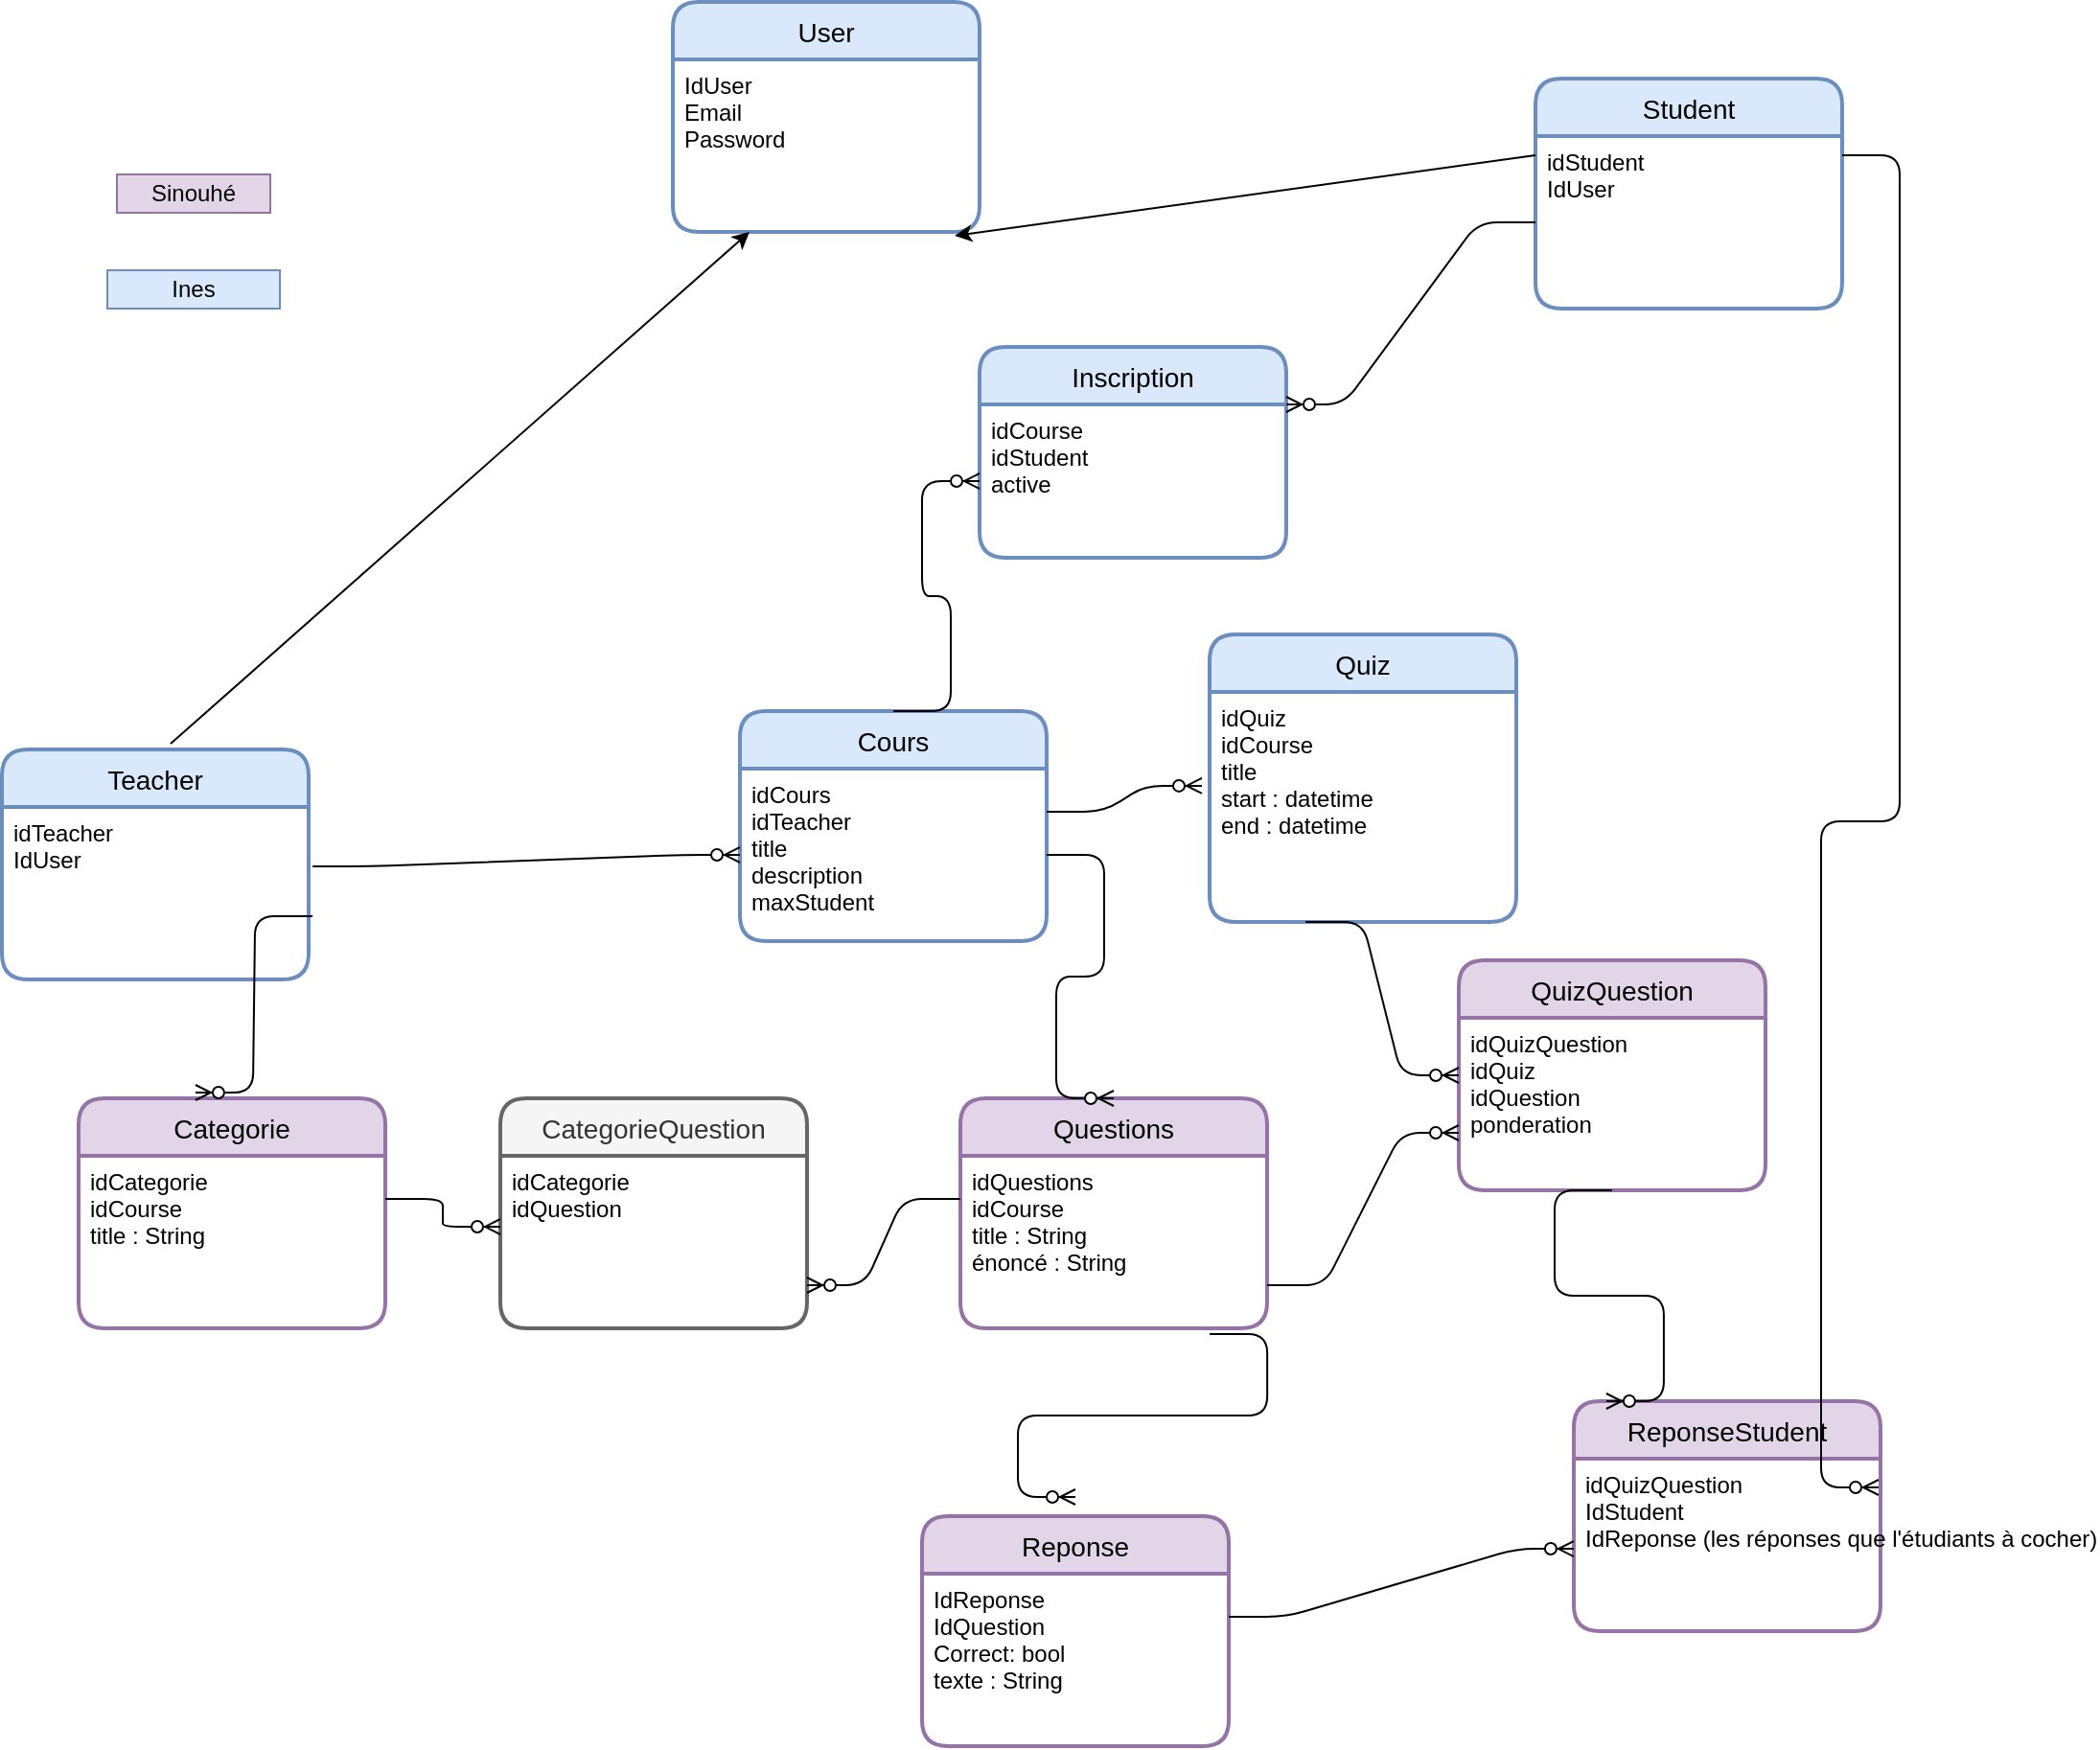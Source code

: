 <mxfile version="14.5.3" type="device"><diagram id="R2lEEEUBdFMjLlhIrx00" name="Page-1"><mxGraphModel dx="1422" dy="1805" grid="1" gridSize="10" guides="1" tooltips="1" connect="1" arrows="1" fold="1" page="1" pageScale="1" pageWidth="850" pageHeight="1100" math="0" shadow="0" extFonts="Permanent Marker^https://fonts.googleapis.com/css?family=Permanent+Marker"><root><mxCell id="0"/><mxCell id="1" parent="0"/><mxCell id="d2dYAKe7NNeKTJfBTGSk-1" value="Teacher" style="swimlane;childLayout=stackLayout;horizontal=1;startSize=30;horizontalStack=0;rounded=1;fontSize=14;fontStyle=0;strokeWidth=2;resizeParent=0;resizeLast=1;shadow=0;dashed=0;align=center;fillColor=#dae8fc;strokeColor=#6c8ebf;" parent="1" vertex="1"><mxGeometry x="40" y="380" width="160" height="120" as="geometry"/></mxCell><mxCell id="d2dYAKe7NNeKTJfBTGSk-2" value="idTeacher&#10;IdUser" style="align=left;strokeColor=none;fillColor=none;spacingLeft=4;fontSize=12;verticalAlign=top;resizable=0;rotatable=0;part=1;" parent="d2dYAKe7NNeKTJfBTGSk-1" vertex="1"><mxGeometry y="30" width="160" height="90" as="geometry"/></mxCell><mxCell id="d2dYAKe7NNeKTJfBTGSk-4" value="Student" style="swimlane;childLayout=stackLayout;horizontal=1;startSize=30;horizontalStack=0;rounded=1;fontSize=14;fontStyle=0;strokeWidth=2;resizeParent=0;resizeLast=1;shadow=0;dashed=0;align=center;fillColor=#dae8fc;strokeColor=#6c8ebf;" parent="1" vertex="1"><mxGeometry x="840" y="30" width="160" height="120" as="geometry"/></mxCell><mxCell id="d2dYAKe7NNeKTJfBTGSk-5" value="idStudent&#10;IdUser" style="align=left;strokeColor=none;fillColor=none;spacingLeft=4;fontSize=12;verticalAlign=top;resizable=0;rotatable=0;part=1;" parent="d2dYAKe7NNeKTJfBTGSk-4" vertex="1"><mxGeometry y="30" width="160" height="90" as="geometry"/></mxCell><mxCell id="d2dYAKe7NNeKTJfBTGSk-6" value="Cours" style="swimlane;childLayout=stackLayout;horizontal=1;startSize=30;horizontalStack=0;rounded=1;fontSize=14;fontStyle=0;strokeWidth=2;resizeParent=0;resizeLast=1;shadow=0;dashed=0;align=center;fillColor=#dae8fc;strokeColor=#6c8ebf;" parent="1" vertex="1"><mxGeometry x="425" y="360" width="160" height="120" as="geometry"/></mxCell><mxCell id="d2dYAKe7NNeKTJfBTGSk-7" value="idCours&#10;idTeacher&#10;title&#10;description&#10;maxStudent" style="align=left;strokeColor=none;fillColor=none;spacingLeft=4;fontSize=12;verticalAlign=top;resizable=0;rotatable=0;part=1;" parent="d2dYAKe7NNeKTJfBTGSk-6" vertex="1"><mxGeometry y="30" width="160" height="90" as="geometry"/></mxCell><mxCell id="d2dYAKe7NNeKTJfBTGSk-8" value="Inscription" style="swimlane;childLayout=stackLayout;horizontal=1;startSize=30;horizontalStack=0;rounded=1;fontSize=14;fontStyle=0;strokeWidth=2;resizeParent=0;resizeLast=1;shadow=0;dashed=0;align=center;fillColor=#dae8fc;strokeColor=#6c8ebf;" parent="1" vertex="1"><mxGeometry x="550" y="170" width="160" height="110" as="geometry"/></mxCell><mxCell id="d2dYAKe7NNeKTJfBTGSk-9" value="idCourse&#10;idStudent&#10;active" style="align=left;strokeColor=none;fillColor=none;spacingLeft=4;fontSize=12;verticalAlign=top;resizable=0;rotatable=0;part=1;" parent="d2dYAKe7NNeKTJfBTGSk-8" vertex="1"><mxGeometry y="30" width="160" height="80" as="geometry"/></mxCell><mxCell id="d2dYAKe7NNeKTJfBTGSk-10" value="Quiz" style="swimlane;childLayout=stackLayout;horizontal=1;startSize=30;horizontalStack=0;rounded=1;fontSize=14;fontStyle=0;strokeWidth=2;resizeParent=0;resizeLast=1;shadow=0;dashed=0;align=center;fillColor=#dae8fc;strokeColor=#6c8ebf;" parent="1" vertex="1"><mxGeometry x="670" y="320" width="160" height="150" as="geometry"/></mxCell><mxCell id="d2dYAKe7NNeKTJfBTGSk-11" value="idQuiz&#10;idCourse&#10;title&#10;start : datetime&#10;end : datetime&#10;" style="align=left;strokeColor=none;fillColor=none;spacingLeft=4;fontSize=12;verticalAlign=top;resizable=0;rotatable=0;part=1;" parent="d2dYAKe7NNeKTJfBTGSk-10" vertex="1"><mxGeometry y="30" width="160" height="120" as="geometry"/></mxCell><mxCell id="d2dYAKe7NNeKTJfBTGSk-12" value="" style="edgeStyle=entityRelationEdgeStyle;fontSize=12;html=1;endArrow=ERzeroToMany;endFill=1;exitX=1.013;exitY=0.344;exitDx=0;exitDy=0;exitPerimeter=0;entryX=0;entryY=0.5;entryDx=0;entryDy=0;" parent="1" source="d2dYAKe7NNeKTJfBTGSk-2" target="d2dYAKe7NNeKTJfBTGSk-7" edge="1"><mxGeometry width="100" height="100" relative="1" as="geometry"><mxPoint x="370" y="440" as="sourcePoint"/><mxPoint x="470" y="340" as="targetPoint"/></mxGeometry></mxCell><mxCell id="d2dYAKe7NNeKTJfBTGSk-14" value="" style="edgeStyle=entityRelationEdgeStyle;fontSize=12;html=1;endArrow=ERzeroToMany;endFill=1;exitX=0.5;exitY=0;exitDx=0;exitDy=0;" parent="1" source="d2dYAKe7NNeKTJfBTGSk-6" target="d2dYAKe7NNeKTJfBTGSk-9" edge="1"><mxGeometry width="100" height="100" relative="1" as="geometry"><mxPoint x="370" y="440" as="sourcePoint"/><mxPoint x="270" y="260" as="targetPoint"/></mxGeometry></mxCell><mxCell id="d2dYAKe7NNeKTJfBTGSk-17" value="" style="edgeStyle=entityRelationEdgeStyle;fontSize=12;html=1;endArrow=ERzeroToMany;endFill=1;entryX=1;entryY=0;entryDx=0;entryDy=0;" parent="1" source="d2dYAKe7NNeKTJfBTGSk-5" target="d2dYAKe7NNeKTJfBTGSk-9" edge="1"><mxGeometry width="100" height="100" relative="1" as="geometry"><mxPoint x="370" y="440" as="sourcePoint"/><mxPoint x="470" y="340" as="targetPoint"/></mxGeometry></mxCell><mxCell id="d2dYAKe7NNeKTJfBTGSk-19" value="Questions" style="swimlane;childLayout=stackLayout;horizontal=1;startSize=30;horizontalStack=0;rounded=1;fontSize=14;fontStyle=0;strokeWidth=2;resizeParent=0;resizeLast=1;shadow=0;dashed=0;align=center;fillColor=#e1d5e7;strokeColor=#9673a6;" parent="1" vertex="1"><mxGeometry x="540" y="562" width="160" height="120" as="geometry"/></mxCell><mxCell id="d2dYAKe7NNeKTJfBTGSk-20" value="idQuestions&#10;idCourse&#10;title : String&#10;énoncé : String&#10;" style="align=left;strokeColor=none;fillColor=none;spacingLeft=4;fontSize=12;verticalAlign=top;resizable=0;rotatable=0;part=1;" parent="d2dYAKe7NNeKTJfBTGSk-19" vertex="1"><mxGeometry y="30" width="160" height="90" as="geometry"/></mxCell><mxCell id="9sQfHfTyXAO2uDPGOnwR-1" value="Categorie" style="swimlane;childLayout=stackLayout;horizontal=1;startSize=30;horizontalStack=0;rounded=1;fontSize=14;fontStyle=0;strokeWidth=2;resizeParent=0;resizeLast=1;shadow=0;dashed=0;align=center;fillColor=#e1d5e7;strokeColor=#9673a6;" parent="1" vertex="1"><mxGeometry x="80" y="562" width="160" height="120" as="geometry"/></mxCell><mxCell id="9sQfHfTyXAO2uDPGOnwR-2" value="idCategorie&#10;idCourse&#10;title : String" style="align=left;strokeColor=none;fillColor=none;spacingLeft=4;fontSize=12;verticalAlign=top;resizable=0;rotatable=0;part=1;" parent="9sQfHfTyXAO2uDPGOnwR-1" vertex="1"><mxGeometry y="30" width="160" height="90" as="geometry"/></mxCell><mxCell id="9sQfHfTyXAO2uDPGOnwR-3" value="CategorieQuestion" style="swimlane;childLayout=stackLayout;horizontal=1;startSize=30;horizontalStack=0;rounded=1;fontSize=14;fontStyle=0;strokeWidth=2;resizeParent=0;resizeLast=1;shadow=0;dashed=0;align=center;fillColor=#f5f5f5;strokeColor=#666666;fontColor=#333333;" parent="1" vertex="1"><mxGeometry x="300" y="562" width="160" height="120" as="geometry"/></mxCell><mxCell id="9sQfHfTyXAO2uDPGOnwR-4" value="idCategorie&#10;idQuestion" style="align=left;strokeColor=none;fillColor=none;spacingLeft=4;fontSize=12;verticalAlign=top;resizable=0;rotatable=0;part=1;" parent="9sQfHfTyXAO2uDPGOnwR-3" vertex="1"><mxGeometry y="30" width="160" height="90" as="geometry"/></mxCell><mxCell id="9sQfHfTyXAO2uDPGOnwR-7" value="" style="edgeStyle=entityRelationEdgeStyle;fontSize=12;html=1;endArrow=ERzeroToMany;endFill=1;exitX=1;exitY=0.25;exitDx=0;exitDy=0;" parent="1" source="9sQfHfTyXAO2uDPGOnwR-2" edge="1"><mxGeometry width="100" height="100" relative="1" as="geometry"><mxPoint x="250.0" y="615" as="sourcePoint"/><mxPoint x="300" y="629" as="targetPoint"/></mxGeometry></mxCell><mxCell id="9sQfHfTyXAO2uDPGOnwR-10" value="" style="edgeStyle=entityRelationEdgeStyle;fontSize=12;html=1;endArrow=ERzeroToMany;endFill=1;entryX=1;entryY=0.75;entryDx=0;entryDy=0;exitX=0;exitY=0.25;exitDx=0;exitDy=0;" parent="1" source="d2dYAKe7NNeKTJfBTGSk-20" target="9sQfHfTyXAO2uDPGOnwR-4" edge="1"><mxGeometry width="100" height="100" relative="1" as="geometry"><mxPoint x="610" y="584.5" as="sourcePoint"/><mxPoint x="500" y="659.5" as="targetPoint"/></mxGeometry></mxCell><mxCell id="9sQfHfTyXAO2uDPGOnwR-13" value="QuizQuestion" style="swimlane;childLayout=stackLayout;horizontal=1;startSize=30;horizontalStack=0;rounded=1;fontSize=14;fontStyle=0;strokeWidth=2;resizeParent=0;resizeLast=1;shadow=0;dashed=0;align=center;fillColor=#e1d5e7;strokeColor=#9673a6;" parent="1" vertex="1"><mxGeometry x="800" y="490" width="160" height="120" as="geometry"/></mxCell><mxCell id="9sQfHfTyXAO2uDPGOnwR-14" value="idQuizQuestion&#10;idQuiz&#10;idQuestion&#10;ponderation" style="align=left;strokeColor=none;fillColor=none;spacingLeft=4;fontSize=12;verticalAlign=top;resizable=0;rotatable=0;part=1;" parent="9sQfHfTyXAO2uDPGOnwR-13" vertex="1"><mxGeometry y="30" width="160" height="90" as="geometry"/></mxCell><mxCell id="9sQfHfTyXAO2uDPGOnwR-23" value="Reponse" style="swimlane;childLayout=stackLayout;horizontal=1;startSize=30;horizontalStack=0;rounded=1;fontSize=14;fontStyle=0;strokeWidth=2;resizeParent=0;resizeLast=1;shadow=0;dashed=0;align=center;fillColor=#e1d5e7;strokeColor=#9673a6;" parent="1" vertex="1"><mxGeometry x="520" y="780" width="160" height="120" as="geometry"/></mxCell><mxCell id="9sQfHfTyXAO2uDPGOnwR-24" value="IdReponse&#10;IdQuestion&#10;Correct: bool&#10;texte : String" style="align=left;strokeColor=none;fillColor=none;spacingLeft=4;fontSize=12;verticalAlign=top;resizable=0;rotatable=0;part=1;" parent="9sQfHfTyXAO2uDPGOnwR-23" vertex="1"><mxGeometry y="30" width="160" height="90" as="geometry"/></mxCell><mxCell id="9sQfHfTyXAO2uDPGOnwR-26" value="" style="edgeStyle=entityRelationEdgeStyle;fontSize=12;html=1;endArrow=ERzeroToMany;endFill=1;exitX=0.813;exitY=1.033;exitDx=0;exitDy=0;exitPerimeter=0;" parent="1" source="d2dYAKe7NNeKTJfBTGSk-20" edge="1"><mxGeometry width="100" height="100" relative="1" as="geometry"><mxPoint x="810" y="597.5" as="sourcePoint"/><mxPoint x="600" y="770" as="targetPoint"/></mxGeometry></mxCell><mxCell id="9sQfHfTyXAO2uDPGOnwR-29" value="ReponseStudent" style="swimlane;childLayout=stackLayout;horizontal=1;startSize=30;horizontalStack=0;rounded=1;fontSize=14;fontStyle=0;strokeWidth=2;resizeParent=0;resizeLast=1;shadow=0;dashed=0;align=center;fillColor=#e1d5e7;strokeColor=#9673a6;" parent="1" vertex="1"><mxGeometry x="860" y="720" width="160" height="120" as="geometry"/></mxCell><mxCell id="9sQfHfTyXAO2uDPGOnwR-30" value="idQuizQuestion&#10;IdStudent&#10;IdReponse (les réponses que l'étudiants à cocher)" style="align=left;strokeColor=none;fillColor=none;spacingLeft=4;fontSize=12;verticalAlign=top;resizable=0;rotatable=0;part=1;" parent="9sQfHfTyXAO2uDPGOnwR-29" vertex="1"><mxGeometry y="30" width="160" height="90" as="geometry"/></mxCell><mxCell id="9sQfHfTyXAO2uDPGOnwR-32" value="" style="edgeStyle=entityRelationEdgeStyle;fontSize=12;html=1;endArrow=ERzeroToMany;endFill=1;exitX=1;exitY=0.25;exitDx=0;exitDy=0;" parent="1" source="9sQfHfTyXAO2uDPGOnwR-24" edge="1"><mxGeometry width="100" height="100" relative="1" as="geometry"><mxPoint x="900.04" y="720" as="sourcePoint"/><mxPoint x="859.96" y="797.03" as="targetPoint"/></mxGeometry></mxCell><mxCell id="9sQfHfTyXAO2uDPGOnwR-34" value="" style="edgeStyle=entityRelationEdgeStyle;fontSize=12;html=1;endArrow=ERzeroToMany;endFill=1;exitX=1;exitY=0.111;exitDx=0;exitDy=0;exitPerimeter=0;" parent="1" source="d2dYAKe7NNeKTJfBTGSk-5" edge="1"><mxGeometry width="100" height="100" relative="1" as="geometry"><mxPoint x="880" y="410" as="sourcePoint"/><mxPoint x="1019" y="765" as="targetPoint"/></mxGeometry></mxCell><mxCell id="9sQfHfTyXAO2uDPGOnwR-37" value="User" style="swimlane;childLayout=stackLayout;horizontal=1;startSize=30;horizontalStack=0;rounded=1;fontSize=14;fontStyle=0;strokeWidth=2;resizeParent=0;resizeLast=1;shadow=0;dashed=0;align=center;fillColor=#dae8fc;strokeColor=#6c8ebf;" parent="1" vertex="1"><mxGeometry x="390" y="-10" width="160" height="120" as="geometry"/></mxCell><mxCell id="9sQfHfTyXAO2uDPGOnwR-38" value="IdUser&#10;Email&#10;Password" style="align=left;strokeColor=none;fillColor=none;spacingLeft=4;fontSize=12;verticalAlign=top;resizable=0;rotatable=0;part=1;" parent="9sQfHfTyXAO2uDPGOnwR-37" vertex="1"><mxGeometry y="30" width="160" height="90" as="geometry"/></mxCell><mxCell id="9sQfHfTyXAO2uDPGOnwR-41" value="" style="endArrow=classic;html=1;entryX=0.25;entryY=1;entryDx=0;entryDy=0;exitX=0.55;exitY=-0.025;exitDx=0;exitDy=0;exitPerimeter=0;" parent="1" source="d2dYAKe7NNeKTJfBTGSk-1" target="9sQfHfTyXAO2uDPGOnwR-38" edge="1"><mxGeometry width="50" height="50" relative="1" as="geometry"><mxPoint x="100" y="380" as="sourcePoint"/><mxPoint x="150" y="330" as="targetPoint"/></mxGeometry></mxCell><mxCell id="9sQfHfTyXAO2uDPGOnwR-42" value="" style="endArrow=classic;html=1;entryX=0.919;entryY=1.022;entryDx=0;entryDy=0;exitX=0;exitY=0.111;exitDx=0;exitDy=0;exitPerimeter=0;entryPerimeter=0;" parent="1" source="d2dYAKe7NNeKTJfBTGSk-5" target="9sQfHfTyXAO2uDPGOnwR-38" edge="1"><mxGeometry width="50" height="50" relative="1" as="geometry"><mxPoint x="138" y="387" as="sourcePoint"/><mxPoint x="190" y="60" as="targetPoint"/></mxGeometry></mxCell><mxCell id="W4i8Vk0P14pvi7kIGCub-1" value="" style="edgeStyle=entityRelationEdgeStyle;fontSize=12;html=1;endArrow=ERzeroToMany;endFill=1;exitX=0.5;exitY=1;exitDx=0;exitDy=0;entryX=0.106;entryY=0;entryDx=0;entryDy=0;entryPerimeter=0;" parent="1" source="9sQfHfTyXAO2uDPGOnwR-14" target="9sQfHfTyXAO2uDPGOnwR-29" edge="1"><mxGeometry width="100" height="100" relative="1" as="geometry"><mxPoint x="880" y="620" as="sourcePoint"/><mxPoint x="1056.96" y="862" as="targetPoint"/></mxGeometry></mxCell><mxCell id="W4i8Vk0P14pvi7kIGCub-3" value="Sinouhé" style="text;html=1;strokeColor=#9673a6;fillColor=#e1d5e7;align=center;verticalAlign=middle;whiteSpace=wrap;rounded=0;" parent="1" vertex="1"><mxGeometry x="100" y="80" width="80" height="20" as="geometry"/></mxCell><mxCell id="W4i8Vk0P14pvi7kIGCub-4" value="Ines" style="text;html=1;strokeColor=#6c8ebf;fillColor=#dae8fc;align=center;verticalAlign=middle;whiteSpace=wrap;rounded=0;" parent="1" vertex="1"><mxGeometry x="95" y="130" width="90" height="20" as="geometry"/></mxCell><mxCell id="9sQfHfTyXAO2uDPGOnwR-18" value="" style="edgeStyle=entityRelationEdgeStyle;fontSize=12;html=1;endArrow=ERzeroToMany;endFill=1;entryX=0;entryY=0.75;entryDx=0;entryDy=0;exitX=1;exitY=0.75;exitDx=0;exitDy=0;" parent="1" source="d2dYAKe7NNeKTJfBTGSk-20" target="9sQfHfTyXAO2uDPGOnwR-13" edge="1"><mxGeometry width="100" height="100" relative="1" as="geometry"><mxPoint x="520" y="632.5" as="sourcePoint"/><mxPoint x="470" y="669.5" as="targetPoint"/></mxGeometry></mxCell><mxCell id="ne0wlbaVjLlk7n4kneil-3" value="" style="edgeStyle=entityRelationEdgeStyle;fontSize=12;html=1;endArrow=ERzeroToMany;endFill=1;" parent="1" edge="1"><mxGeometry width="100" height="100" relative="1" as="geometry"><mxPoint x="720" y="470" as="sourcePoint"/><mxPoint x="800" y="550" as="targetPoint"/></mxGeometry></mxCell><mxCell id="ne0wlbaVjLlk7n4kneil-4" value="" style="edgeStyle=entityRelationEdgeStyle;fontSize=12;html=1;endArrow=ERzeroToMany;endFill=1;exitX=1;exitY=0.5;exitDx=0;exitDy=0;entryX=0.5;entryY=0;entryDx=0;entryDy=0;" parent="1" source="d2dYAKe7NNeKTJfBTGSk-7" target="d2dYAKe7NNeKTJfBTGSk-19" edge="1"><mxGeometry width="100" height="100" relative="1" as="geometry"><mxPoint x="670" y="720" as="sourcePoint"/><mxPoint x="770" y="620" as="targetPoint"/></mxGeometry></mxCell><mxCell id="ne0wlbaVjLlk7n4kneil-5" value="" style="edgeStyle=entityRelationEdgeStyle;fontSize=12;html=1;endArrow=ERzeroToMany;endFill=1;exitX=1;exitY=0.25;exitDx=0;exitDy=0;entryX=-0.025;entryY=0.408;entryDx=0;entryDy=0;entryPerimeter=0;" parent="1" source="d2dYAKe7NNeKTJfBTGSk-7" target="d2dYAKe7NNeKTJfBTGSk-11" edge="1"><mxGeometry width="100" height="100" relative="1" as="geometry"><mxPoint x="670" y="520" as="sourcePoint"/><mxPoint x="770" y="420" as="targetPoint"/></mxGeometry></mxCell><mxCell id="mCWeYz8iNHcTKeGLggy4-1" value="" style="edgeStyle=entityRelationEdgeStyle;fontSize=12;html=1;endArrow=ERzeroToMany;endFill=1;exitX=1.013;exitY=0.633;exitDx=0;exitDy=0;entryX=0.381;entryY=-0.025;entryDx=0;entryDy=0;exitPerimeter=0;entryPerimeter=0;" edge="1" parent="1" source="d2dYAKe7NNeKTJfBTGSk-2" target="9sQfHfTyXAO2uDPGOnwR-1"><mxGeometry width="100" height="100" relative="1" as="geometry"><mxPoint x="180" y="460" as="sourcePoint"/><mxPoint x="215" y="587" as="targetPoint"/></mxGeometry></mxCell></root></mxGraphModel></diagram></mxfile>